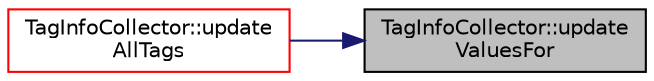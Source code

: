 digraph "TagInfoCollector::updateValuesFor"
{
 // LATEX_PDF_SIZE
  edge [fontname="Helvetica",fontsize="10",labelfontname="Helvetica",labelfontsize="10"];
  node [fontname="Helvetica",fontsize="10",shape=record];
  rankdir="RL";
  Node1 [label="TagInfoCollector::update\lValuesFor",height=0.2,width=0.4,color="black", fillcolor="grey75", style="filled", fontcolor="black",tooltip=" "];
  Node1 -> Node2 [dir="back",color="midnightblue",fontsize="10",style="solid",fontname="Helvetica"];
  Node2 [label="TagInfoCollector::update\lAllTags",height=0.2,width=0.4,color="red", fillcolor="white", style="filled",URL="$class_tag_info_collector.html#aa99a183e321edaa603824bd547fafeb1",tooltip=" "];
}
